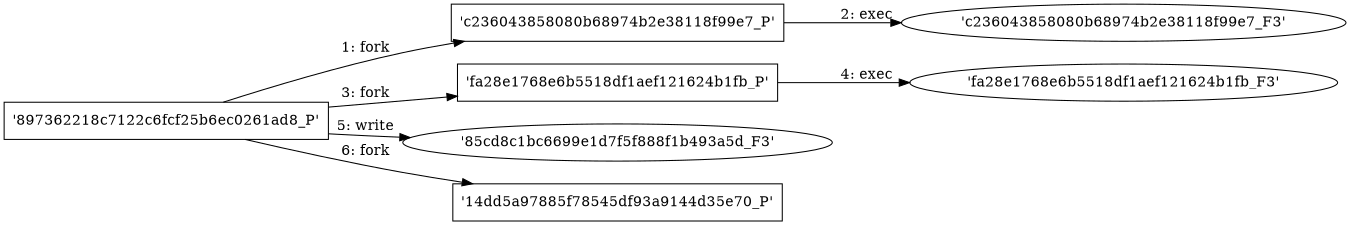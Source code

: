 digraph "D:\Learning\Paper\apt\基于CTI的攻击预警\Dataset\攻击图\ASGfromALLCTI\Vulnerability Spotlight Multiple vulnerabilities in Pixar OpenUSD affects some versions of macOS.dot" {
rankdir="LR"
size="9"
fixedsize="false"
splines="true"
nodesep=0.3
ranksep=0
fontsize=10
overlap="scalexy"
engine= "neato"
	"'897362218c7122c6fcf25b6ec0261ad8_P'" [node_type=Process shape=box]
	"'c236043858080b68974b2e38118f99e7_P'" [node_type=Process shape=box]
	"'897362218c7122c6fcf25b6ec0261ad8_P'" -> "'c236043858080b68974b2e38118f99e7_P'" [label="1: fork"]
	"'c236043858080b68974b2e38118f99e7_P'" [node_type=Process shape=box]
	"'c236043858080b68974b2e38118f99e7_F3'" [node_type=File shape=ellipse]
	"'c236043858080b68974b2e38118f99e7_P'" -> "'c236043858080b68974b2e38118f99e7_F3'" [label="2: exec"]
	"'897362218c7122c6fcf25b6ec0261ad8_P'" [node_type=Process shape=box]
	"'fa28e1768e6b5518df1aef121624b1fb_P'" [node_type=Process shape=box]
	"'897362218c7122c6fcf25b6ec0261ad8_P'" -> "'fa28e1768e6b5518df1aef121624b1fb_P'" [label="3: fork"]
	"'fa28e1768e6b5518df1aef121624b1fb_P'" [node_type=Process shape=box]
	"'fa28e1768e6b5518df1aef121624b1fb_F3'" [node_type=File shape=ellipse]
	"'fa28e1768e6b5518df1aef121624b1fb_P'" -> "'fa28e1768e6b5518df1aef121624b1fb_F3'" [label="4: exec"]
	"'85cd8c1bc6699e1d7f5f888f1b493a5d_F3'" [node_type=file shape=ellipse]
	"'897362218c7122c6fcf25b6ec0261ad8_P'" [node_type=Process shape=box]
	"'897362218c7122c6fcf25b6ec0261ad8_P'" -> "'85cd8c1bc6699e1d7f5f888f1b493a5d_F3'" [label="5: write"]
	"'897362218c7122c6fcf25b6ec0261ad8_P'" [node_type=Process shape=box]
	"'14dd5a97885f78545df93a9144d35e70_P'" [node_type=Process shape=box]
	"'897362218c7122c6fcf25b6ec0261ad8_P'" -> "'14dd5a97885f78545df93a9144d35e70_P'" [label="6: fork"]
}
